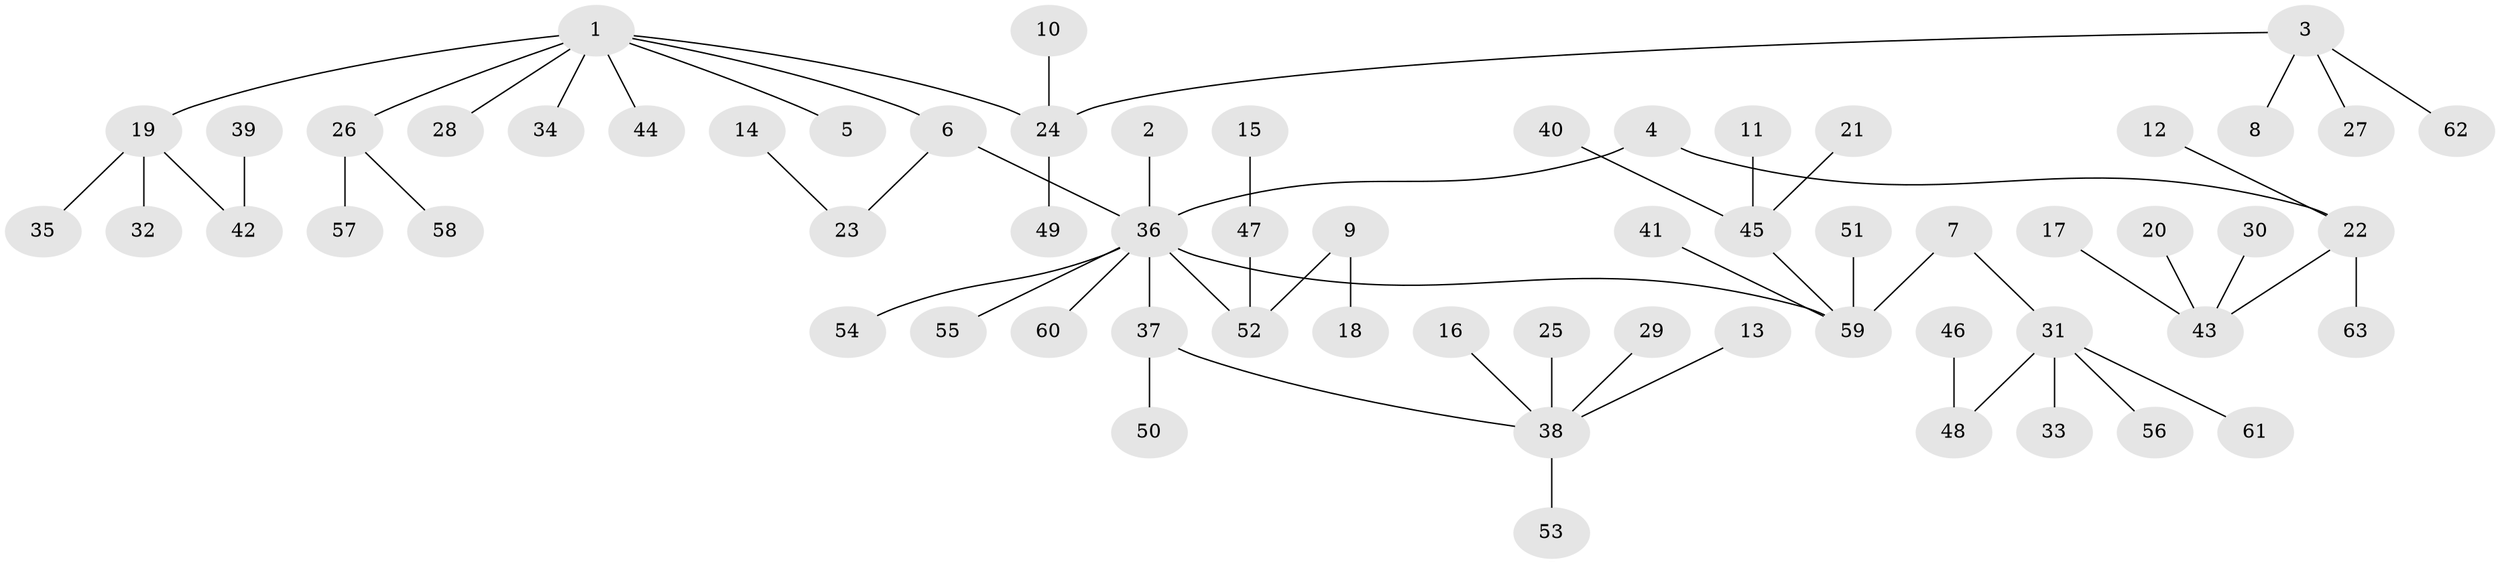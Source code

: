 // original degree distribution, {3: 0.12698412698412698, 7: 0.015873015873015872, 5: 0.031746031746031744, 2: 0.24603174603174602, 6: 0.023809523809523808, 4: 0.047619047619047616, 1: 0.5079365079365079}
// Generated by graph-tools (version 1.1) at 2025/50/03/09/25 03:50:19]
// undirected, 63 vertices, 62 edges
graph export_dot {
graph [start="1"]
  node [color=gray90,style=filled];
  1;
  2;
  3;
  4;
  5;
  6;
  7;
  8;
  9;
  10;
  11;
  12;
  13;
  14;
  15;
  16;
  17;
  18;
  19;
  20;
  21;
  22;
  23;
  24;
  25;
  26;
  27;
  28;
  29;
  30;
  31;
  32;
  33;
  34;
  35;
  36;
  37;
  38;
  39;
  40;
  41;
  42;
  43;
  44;
  45;
  46;
  47;
  48;
  49;
  50;
  51;
  52;
  53;
  54;
  55;
  56;
  57;
  58;
  59;
  60;
  61;
  62;
  63;
  1 -- 5 [weight=1.0];
  1 -- 6 [weight=1.0];
  1 -- 19 [weight=1.0];
  1 -- 24 [weight=1.0];
  1 -- 26 [weight=1.0];
  1 -- 28 [weight=1.0];
  1 -- 34 [weight=1.0];
  1 -- 44 [weight=1.0];
  2 -- 36 [weight=1.0];
  3 -- 8 [weight=1.0];
  3 -- 24 [weight=1.0];
  3 -- 27 [weight=1.0];
  3 -- 62 [weight=1.0];
  4 -- 22 [weight=1.0];
  4 -- 36 [weight=1.0];
  6 -- 23 [weight=1.0];
  6 -- 36 [weight=1.0];
  7 -- 31 [weight=1.0];
  7 -- 59 [weight=1.0];
  9 -- 18 [weight=1.0];
  9 -- 52 [weight=1.0];
  10 -- 24 [weight=1.0];
  11 -- 45 [weight=1.0];
  12 -- 22 [weight=1.0];
  13 -- 38 [weight=1.0];
  14 -- 23 [weight=1.0];
  15 -- 47 [weight=1.0];
  16 -- 38 [weight=1.0];
  17 -- 43 [weight=1.0];
  19 -- 32 [weight=1.0];
  19 -- 35 [weight=1.0];
  19 -- 42 [weight=1.0];
  20 -- 43 [weight=1.0];
  21 -- 45 [weight=1.0];
  22 -- 43 [weight=1.0];
  22 -- 63 [weight=1.0];
  24 -- 49 [weight=1.0];
  25 -- 38 [weight=1.0];
  26 -- 57 [weight=1.0];
  26 -- 58 [weight=1.0];
  29 -- 38 [weight=1.0];
  30 -- 43 [weight=1.0];
  31 -- 33 [weight=1.0];
  31 -- 48 [weight=1.0];
  31 -- 56 [weight=1.0];
  31 -- 61 [weight=1.0];
  36 -- 37 [weight=1.0];
  36 -- 52 [weight=1.0];
  36 -- 54 [weight=1.0];
  36 -- 55 [weight=1.0];
  36 -- 59 [weight=1.0];
  36 -- 60 [weight=1.0];
  37 -- 38 [weight=1.0];
  37 -- 50 [weight=1.0];
  38 -- 53 [weight=1.0];
  39 -- 42 [weight=1.0];
  40 -- 45 [weight=1.0];
  41 -- 59 [weight=1.0];
  45 -- 59 [weight=1.0];
  46 -- 48 [weight=1.0];
  47 -- 52 [weight=1.0];
  51 -- 59 [weight=1.0];
}
